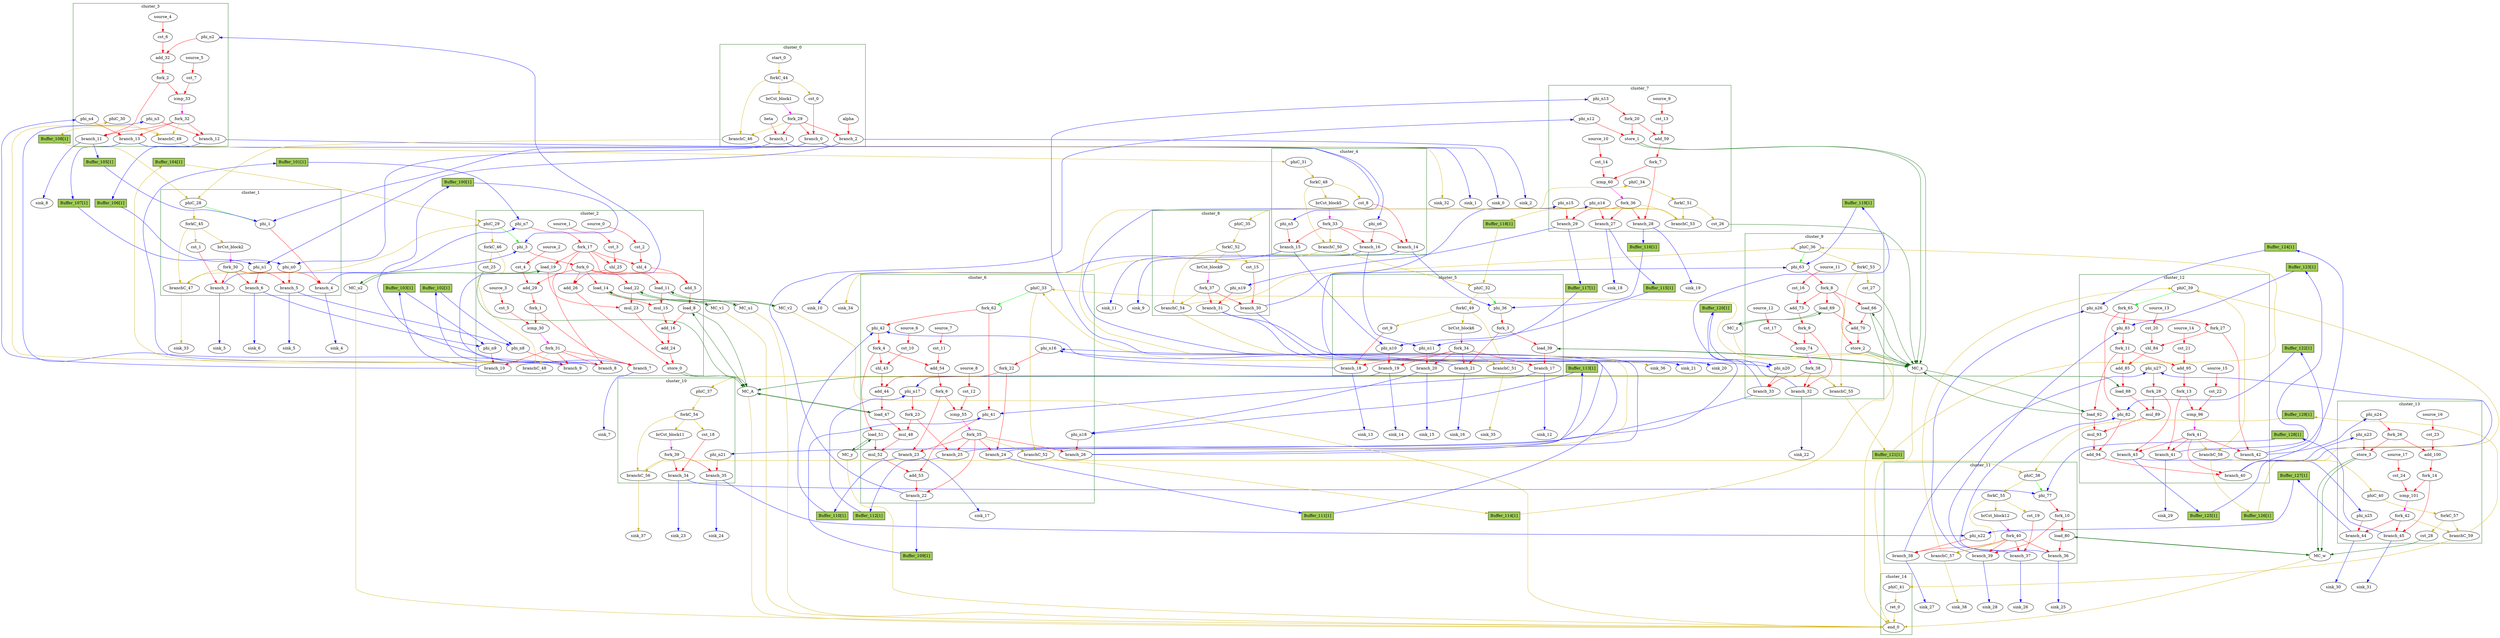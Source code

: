 Digraph G {
	splines=spline;
	subgraph cluster_cluster_10 {
	color = "darkgreen";
label = "cluster_10";
		"brCst_block11" [type="Constant", in="in1:1", out="out1:1", bbID=11, value="0x1"];
		"cst_18" [type="Constant", in="in1:1", out="out1:1", bbID=11, value="0x00000000"];
		"phi_n21" [type="Merge", in="in1:32 ", out="out1:32", bbID=11, delay=0.0];
		"branch_34" [type="Branch", in="in1:1 in2?:1", out="out1+:1 out2-:1", bbID=11];
		"branch_35" [type="Branch", in="in1:32 in2?:1", out="out1+:32 out2-:32", bbID=11];
		"fork_39" [type="Fork", in="in1:1", out="out1:1 out2:1 out3:1 ", bbID=11];
		"phiC_37" [type="Merge", in="in1:0 ", out="out1:0", bbID=11, delay=0.0];
		"forkC_54" [type="Fork", in="in1:0", out="out1:0 out2:0 out3:0 ", bbID=11];
		"branchC_56" [type="Branch", in="in1:0 in2?:1", out="out1+:0 out2-:0", bbID=11];
	}
	subgraph cluster_cluster_11 {
	color = "darkgreen";
label = "cluster_11";
		"phi_77" [type="Mux", in="in1?:1 in2:6 in3:6 ", out="out1:6", bbID=12, delay=1.397];
		"load_80" [type="Operator", in="in1:32 in2:6 ", out="out1:32 out2:6 ", bbID=12, II=1, delay=1.412, latency=2, op="mc_load_op", portId=0];
		"brCst_block12" [type="Constant", in="in1:1", out="out1:1", bbID=12, value="0x1"];
		"cst_19" [type="Constant", in="in1:1", out="out1:1", bbID=12, value="0x00000000"];
		"phi_n22" [type="Merge", in="in1:32 in2:32 ", out="out1:32", bbID=12, delay=1.397];
		"fork_10" [type="Fork", in="in1:6", out="out1:6 out2:6 ", bbID=12];
		"branch_36" [type="Branch", in="in1:32 in2?:1", out="out1+:32 out2-:32", bbID=12];
		"branch_37" [type="Branch", in="in1:1 in2?:1", out="out1+:1 out2-:1", bbID=12];
		"branch_38" [type="Branch", in="in1:32 in2?:1", out="out1+:32 out2-:32", bbID=12];
		"branch_39" [type="Branch", in="in1:6 in2?:1", out="out1+:6 out2-:6", bbID=12];
		"fork_40" [type="Fork", in="in1:1", out="out1:1 out2:1 out3:1 out4:1 out5:1 ", bbID=12];
		"phiC_38" [type="CntrlMerge", in="in1:0 in2:0 ", out="out1:0 out2?:1", bbID=12, delay=0.0];
		"forkC_55" [type="Fork", in="in1:0", out="out1:0 out2:0 out3:0 ", bbID=12];
		"branchC_57" [type="Branch", in="in1:0 in2?:1", out="out1+:0 out2-:0", bbID=12];
	}
	subgraph cluster_cluster_12 {
	color = "darkgreen";
label = "cluster_12";
		"phi_82" [type="Mux", in="in1?:1 in2:32 in3:32 ", out="out1:32", bbID=13, delay=1.397];
		"phi_83" [type="Mux", in="in1?:1 in2:6 in3:6 ", out="out1:6", bbID=13, delay=1.397];
		"cst_20" [type="Constant", in="in1:3", out="out1:3", bbID=13, value="0x00000005"];
		"shl_84" [type="Operator", in="in1:11 in2:11 ", out="out1:11 ", bbID=13, II=1, delay=0.0, latency=0, op="shl_op"];
		"add_85" [type="Operator", in="in1:12 in2:12 ", out="out1:12 ", bbID=13, II=1, delay=2.287, latency=0, op="add_op"];
		"load_88" [type="Operator", in="in1:32 in2:12 ", out="out1:32 out2:12 ", bbID=13, II=1, delay=1.412, latency=2, op="mc_load_op", portId=2];
		"mul_89" [type="Operator", in="in1:16 in2:16", out="out1:32 ", bbID=13, II=1, delay=0.0, latency=4, op="mul_op"];
		"load_92" [type="Operator", in="in1:32 in2:6 ", out="out1:32 out2:6 ", bbID=13, II=1, delay=1.412, latency=2, op="mc_load_op", portId=2];
		"mul_93" [type="Operator", in="in1:16 in2:16", out="out1:32 ", bbID=13, II=1, delay=0.0, latency=4, op="mul_op"];
		"add_94" [type="Operator", in="in1:32 in2:32 ", out="out1:32 ", bbID=13, II=1, delay=2.287, latency=0, op="add_op"];
		"cst_21" [type="Constant", in="in1:1", out="out1:1", bbID=13, value="0x00000001"];
		"add_95" [type="Operator", in="in1:6 in2:6 ", out="out1:6 ", bbID=13, II=1, delay=2.287, latency=0, op="add_op"];
		"cst_22" [type="Constant", in="in1:6", out="out1:6", bbID=13, value="0x00000020"];
		"icmp_96" [type="Operator", in="in1:6 in2:6 ", out="out1:1 ", bbID=13, II=1, delay=1.907, latency=0, op="icmp_ult_op"];
		"phi_n26" [type="Merge", in="in1:6 in2:6 ", out="out1:6", bbID=13, delay=1.397];
		"phi_n27" [type="Merge", in="in1:32 in2:32 ", out="out1:32", bbID=13, delay=1.397];
		"fork_11" [type="Fork", in="in1:6", out="out1:6 out2:6 out3:6 ", bbID=13];
		"fork_13" [type="Fork", in="in1:6", out="out1:6 out2:6 ", bbID=13];
		"fork_27" [type="Fork", in="in1:6", out="out1:6 out2:6 ", bbID=13];
		"fork_28" [type="Fork", in="in1:32", out="out1:32 out2:32 ", bbID=13];
		"branch_40" [type="Branch", in="in1:32 in2?:1", out="out1+:32 out2-:32", bbID=13];
		"branch_41" [type="Branch", in="in1:6 in2?:1", out="out1+:6 out2-:6", bbID=13];
		"branch_42" [type="Branch", in="in1:6 in2?:1", out="out1+:6 out2-:6", bbID=13];
		"branch_43" [type="Branch", in="in1:32 in2?:1", out="out1+:32 out2-:32", bbID=13];
		"fork_41" [type="Fork", in="in1:1", out="out1:1 out2:1 out3:1 out4:1 out5:1 ", bbID=13];
		"phiC_39" [type="CntrlMerge", in="in1:0 in2:0 ", out="out1:0 out2?:1", bbID=13, delay=0.0];
		"branchC_58" [type="Branch", in="in1:0 in2?:1", out="out1+:0 out2-:0", bbID=13];
		"source_13" [type="Source", out="out1:3", bbID=13];
		"source_14" [type="Source", out="out1:1", bbID=13];
		"source_15" [type="Source", out="out1:6", bbID=13];
		"fork_65" [type="Fork", in="in1:1", out="out1:1 out2:1 ", bbID=13];
	}
	subgraph cluster_cluster_13 {
	color = "darkgreen";
label = "cluster_13";
		"store_3" [type="Operator", in="in1:32 in2:6 ", out="out1:32 out2:6 ", bbID=14, II=1, delay=0.672, latency=0, op="mc_store_op", portId=0];
		"cst_23" [type="Constant", in="in1:1", out="out1:1", bbID=14, value="0x00000001"];
		"add_100" [type="Operator", in="in1:6 in2:6 ", out="out1:6 ", bbID=14, II=1, delay=2.287, latency=0, op="add_op"];
		"cst_24" [type="Constant", in="in1:6", out="out1:6", bbID=14, value="0x00000020"];
		"icmp_101" [type="Operator", in="in1:6 in2:6 ", out="out1:1 ", bbID=14, II=1, delay=1.907, latency=0, op="icmp_ult_op"];
		"phi_n23" [type="Merge", in="in1:32 ", out="out1:32", bbID=14, delay=0.0];
		"phi_n24" [type="Merge", in="in1:6 ", out="out1:6", bbID=14, delay=0.0];
		"phi_n25" [type="Merge", in="in1:32 ", out="out1:32", bbID=14, delay=0.0];
		"fork_14" [type="Fork", in="in1:6", out="out1:6 out2:6 ", bbID=14];
		"fork_26" [type="Fork", in="in1:6", out="out1:6 out2:6 ", bbID=14];
		"branch_44" [type="Branch", in="in1:32 in2?:1", out="out1+:32 out2-:32", bbID=14];
		"branch_45" [type="Branch", in="in1:6 in2?:1", out="out1+:6 out2-:6", bbID=14];
		"fork_42" [type="Fork", in="in1:1", out="out1:1 out2:1 out3:1 ", bbID=14];
		"cst_28" [type="Constant", in="in1:1", out="out1:1", bbID=14, value="0x00000001"];
		"phiC_40" [type="Merge", in="in1:0 ", out="out1:0", bbID=14, delay=0.0];
		"forkC_57" [type="Fork", in="in1:0", out="out1:0 out2:0 ", bbID=14];
		"branchC_59" [type="Branch", in="in1:0 in2?:1", out="out1+:0 out2-:0", bbID=14];
		"source_16" [type="Source", out="out1:1", bbID=14];
		"source_17" [type="Source", out="out1:6", bbID=14];
	}
	subgraph cluster_cluster_8 {
	color = "darkgreen";
label = "cluster_8";
		"brCst_block9" [type="Constant", in="in1:1", out="out1:1", bbID=9, value="0x1"];
		"cst_15" [type="Constant", in="in1:1", out="out1:1", bbID=9, value="0x00000000"];
		"phi_n19" [type="Merge", in="in1:32 ", out="out1:32", bbID=9, delay=0.0];
		"branch_30" [type="Branch", in="in1:1 in2?:1", out="out1+:1 out2-:1", bbID=9];
		"branch_31" [type="Branch", in="in1:32 in2?:1", out="out1+:32 out2-:32", bbID=9];
		"fork_37" [type="Fork", in="in1:1", out="out1:1 out2:1 out3:1 ", bbID=9];
		"phiC_35" [type="Merge", in="in1:0 ", out="out1:0", bbID=9, delay=0.0];
		"forkC_52" [type="Fork", in="in1:0", out="out1:0 out2:0 out3:0 ", bbID=9];
		"branchC_54" [type="Branch", in="in1:0 in2?:1", out="out1+:0 out2-:0", bbID=9];
	}
	subgraph cluster_cluster_9 {
	color = "darkgreen";
label = "cluster_9";
		"phi_63" [type="Mux", in="in1?:1 in2:6 in3:6 ", out="out1:6", bbID=10, delay=1.397];
		"load_66" [type="Operator", in="in1:32 in2:6 ", out="out1:32 out2:6 ", bbID=10, II=1, delay=1.412, latency=2, op="mc_load_op", portId=1];
		"load_69" [type="Operator", in="in1:32 in2:6 ", out="out1:32 out2:6 ", bbID=10, II=1, delay=1.412, latency=2, op="mc_load_op", portId=0];
		"add_70" [type="Operator", in="in1:32 in2:32 ", out="out1:32 ", bbID=10, II=1, delay=2.287, latency=0, op="add_op"];
		"store_2" [type="Operator", in="in1:32 in2:6 ", out="out1:32 out2:6 ", bbID=10, II=1, delay=0.672, latency=0, op="mc_store_op", portId=1];
		"cst_16" [type="Constant", in="in1:1", out="out1:1", bbID=10, value="0x00000001"];
		"add_73" [type="Operator", in="in1:6 in2:6 ", out="out1:6 ", bbID=10, II=1, delay=2.287, latency=0, op="add_op"];
		"cst_17" [type="Constant", in="in1:6", out="out1:6", bbID=10, value="0x00000020"];
		"icmp_74" [type="Operator", in="in1:6 in2:6 ", out="out1:1 ", bbID=10, II=1, delay=1.907, latency=0, op="icmp_ult_op"];
		"phi_n20" [type="Merge", in="in1:32 in2:32 ", out="out1:32", bbID=10, delay=1.397];
		"fork_8" [type="Fork", in="in1:6", out="out1:6 out2:6 out3:6 out4:6 ", bbID=10];
		"fork_9" [type="Fork", in="in1:6", out="out1:6 out2:6 ", bbID=10];
		"branch_32" [type="Branch", in="in1:6 in2?:1", out="out1+:6 out2-:6", bbID=10];
		"branch_33" [type="Branch", in="in1:32 in2?:1", out="out1+:32 out2-:32", bbID=10];
		"fork_38" [type="Fork", in="in1:1", out="out1:1 out2:1 out3:1 ", bbID=10];
		"cst_27" [type="Constant", in="in1:1", out="out1:1", bbID=10, value="0x00000001"];
		"phiC_36" [type="CntrlMerge", in="in1:0 in2:0 ", out="out1:0 out2?:1", bbID=10, delay=0.0];
		"forkC_53" [type="Fork", in="in1:0", out="out1:0 out2:0 ", bbID=10];
		"branchC_55" [type="Branch", in="in1:0 in2?:1", out="out1+:0 out2-:0", bbID=10];
		"source_11" [type="Source", out="out1:1", bbID=10];
		"source_12" [type="Source", out="out1:6", bbID=10];
	}
	subgraph cluster_cluster_3 {
	color = "darkgreen";
label = "cluster_3";
		"cst_6" [type="Constant", in="in1:1", out="out1:1", bbID=4, value="0x00000001"];
		"add_32" [type="Operator", in="in1:6 in2:6 ", out="out1:6 ", bbID=4, II=1, delay=2.287, latency=0, op="add_op"];
		"cst_7" [type="Constant", in="in1:6", out="out1:6", bbID=4, value="0x00000020"];
		"icmp_33" [type="Operator", in="in1:6 in2:6 ", out="out1:1 ", bbID=4, II=1, delay=1.907, latency=0, op="icmp_ult_op"];
		"phi_n2" [type="Merge", in="in1:6 ", out="out1:6", bbID=4, delay=0.0];
		"phi_n3" [type="Merge", in="in1:32 ", out="out1:32", bbID=4, delay=0.0];
		"phi_n4" [type="Merge", in="in1:32 ", out="out1:32", bbID=4, delay=0.0];
		"fork_2" [type="Fork", in="in1:6", out="out1:6 out2:6 ", bbID=4];
		"branch_11" [type="Branch", in="in1:6 in2?:1", out="out1+:6 out2-:6", bbID=4];
		"branch_12" [type="Branch", in="in1:32 in2?:1", out="out1+:32 out2-:32", bbID=4];
		"branch_13" [type="Branch", in="in1:32 in2?:1", out="out1+:32 out2-:32", bbID=4];
		"fork_32" [type="Fork", in="in1:1", out="out1:1 out2:1 out3:1 out4:1 ", bbID=4];
		"phiC_30" [type="Merge", in="in1:0 ", out="out1:0", bbID=4, delay=0.0];
		"branchC_49" [type="Branch", in="in1:0 in2?:1", out="out1+:0 out2-:0", bbID=4];
		"source_4" [type="Source", out="out1:1", bbID=4];
		"source_5" [type="Source", out="out1:6", bbID=4];
	}
	subgraph cluster_cluster_4 {
	color = "darkgreen";
label = "cluster_4";
		"brCst_block5" [type="Constant", in="in1:1", out="out1:1", bbID=5, value="0x1"];
		"cst_8" [type="Constant", in="in1:1", out="out1:1", bbID=5, value="0x00000000"];
		"phi_n5" [type="Merge", in="in1:32 ", out="out1:32", bbID=5, delay=0.0];
		"phi_n6" [type="Merge", in="in1:32 ", out="out1:32", bbID=5, delay=0.0];
		"branch_14" [type="Branch", in="in1:1 in2?:1", out="out1+:1 out2-:1", bbID=5];
		"branch_15" [type="Branch", in="in1:32 in2?:1", out="out1+:32 out2-:32", bbID=5];
		"branch_16" [type="Branch", in="in1:32 in2?:1", out="out1+:32 out2-:32", bbID=5];
		"fork_33" [type="Fork", in="in1:1", out="out1:1 out2:1 out3:1 out4:1 ", bbID=5];
		"phiC_31" [type="Merge", in="in1:0 ", out="out1:0", bbID=5, delay=0.0];
		"forkC_48" [type="Fork", in="in1:0", out="out1:0 out2:0 out3:0 ", bbID=5];
		"branchC_50" [type="Branch", in="in1:0 in2?:1", out="out1+:0 out2-:0", bbID=5];
	}
	subgraph cluster_cluster_5 {
	color = "darkgreen";
label = "cluster_5";
		"phi_36" [type="Mux", in="in1?:1 in2:6 in3:6 ", out="out1:6", bbID=6, delay=1.397];
		"load_39" [type="Operator", in="in1:32 in2:6 ", out="out1:32 out2:6 ", bbID=6, II=1, delay=1.412, latency=2, op="mc_load_op", portId=0];
		"brCst_block6" [type="Constant", in="in1:1", out="out1:1", bbID=6, value="0x1"];
		"cst_9" [type="Constant", in="in1:1", out="out1:1", bbID=6, value="0x00000000"];
		"phi_n10" [type="Merge", in="in1:32 in2:32 ", out="out1:32", bbID=6, delay=1.397];
		"phi_n11" [type="Merge", in="in1:32 in2:32 ", out="out1:32", bbID=6, delay=1.397];
		"fork_3" [type="Fork", in="in1:6", out="out1:6 out2:6 ", bbID=6];
		"branch_17" [type="Branch", in="in1:32 in2?:1", out="out1+:32 out2-:32", bbID=6];
		"branch_18" [type="Branch", in="in1:1 in2?:1", out="out1+:1 out2-:1", bbID=6];
		"branch_19" [type="Branch", in="in1:32 in2?:1", out="out1+:32 out2-:32", bbID=6];
		"branch_20" [type="Branch", in="in1:32 in2?:1", out="out1+:32 out2-:32", bbID=6];
		"branch_21" [type="Branch", in="in1:6 in2?:1", out="out1+:6 out2-:6", bbID=6];
		"fork_34" [type="Fork", in="in1:1", out="out1:1 out2:1 out3:1 out4:1 out5:1 out6:1 ", bbID=6];
		"phiC_32" [type="CntrlMerge", in="in1:0 in2:0 ", out="out1:0 out2?:1", bbID=6, delay=0.0];
		"forkC_49" [type="Fork", in="in1:0", out="out1:0 out2:0 out3:0 ", bbID=6];
		"branchC_51" [type="Branch", in="in1:0 in2?:1", out="out1+:0 out2-:0", bbID=6];
	}
	subgraph cluster_cluster_14 {
	color = "darkgreen";
label = "cluster_14";
		"ret_0" [type="Operator", in="in1:0 ", out="out1:0 ", bbID=15, II=1, delay=0.0, latency=0, op="ret_op"];
		"end_0" [type="Exit", in="in1:0*e in2:0*e in3:0*e in4:0*e in5:0*e in6:0*e in7:0*e in8:0*e in9:0*e in10:0 ", out="out1:0", bbID=0];
		"phiC_41" [type="Merge", in="in1:0 ", out="out1:0", bbID=15, delay=0.0];
	}
	subgraph cluster_cluster_0 {
	color = "darkgreen";
label = "cluster_0";
		"alpha" [type="Entry", in="in1:32", out="out1:32", bbID=1];
		"beta" [type="Entry", in="in1:32", out="out1:32", bbID=1];
		"brCst_block1" [type="Constant", in="in1:1", out="out1:1", bbID=1, value="0x1"];
		"cst_0" [type="Constant", in="in1:1", out="out1:1", bbID=1, value="0x00000000"];
		"branch_0" [type="Branch", in="in1:1 in2?:1", out="out1+:1 out2-:1", bbID=1];
		"branch_1" [type="Branch", in="in1:32 in2?:1", out="out1+:32 out2-:32", bbID=1];
		"branch_2" [type="Branch", in="in1:32 in2?:1", out="out1+:32 out2-:32", bbID=1];
		"fork_29" [type="Fork", in="in1:1", out="out1:1 out2:1 out3:1 out4:1 ", bbID=1];
		"start_0" [type="Entry", in="in1:0", out="out1:0", bbID=1, control="true"];
		"forkC_44" [type="Fork", in="in1:0", out="out1:0 out2:0 out3:0 ", bbID=1];
		"branchC_46" [type="Branch", in="in1:0 in2?:1", out="out1+:0 out2-:0", bbID=1];
	}
	subgraph cluster_cluster_1 {
	color = "darkgreen";
label = "cluster_1";
		"phi_1" [type="Mux", in="in1?:1 in2:6 in3:6 ", out="out1:6", bbID=2, delay=1.397];
		"brCst_block2" [type="Constant", in="in1:1", out="out1:1", bbID=2, value="0x1"];
		"cst_1" [type="Constant", in="in1:1", out="out1:1", bbID=2, value="0x00000000"];
		"phi_n0" [type="Merge", in="in1:32 in2:32 ", out="out1:32", bbID=2, delay=1.397];
		"phi_n1" [type="Merge", in="in1:32 in2:32 ", out="out1:32", bbID=2, delay=1.397];
		"branch_3" [type="Branch", in="in1:1 in2?:1", out="out1+:1 out2-:1", bbID=2];
		"branch_4" [type="Branch", in="in1:6 in2?:1", out="out1+:6 out2-:6", bbID=2];
		"branch_5" [type="Branch", in="in1:32 in2?:1", out="out1+:32 out2-:32", bbID=2];
		"branch_6" [type="Branch", in="in1:32 in2?:1", out="out1+:32 out2-:32", bbID=2];
		"fork_30" [type="Fork", in="in1:1", out="out1:1 out2:1 out3:1 out4:1 out5:1 ", bbID=2];
		"phiC_28" [type="CntrlMerge", in="in1:0 in2:0 ", out="out1:0 out2?:1", bbID=2, delay=0.0];
		"forkC_45" [type="Fork", in="in1:0", out="out1:0 out2:0 out3:0 ", bbID=2];
		"branchC_47" [type="Branch", in="in1:0 in2?:1", out="out1+:0 out2-:0", bbID=2];
	}
	subgraph cluster_cluster_2 {
	color = "darkgreen";
label = "cluster_2";
		"phi_3" [type="Mux", in="in1?:1 in2:6 in3:6 ", out="out1:6", bbID=3, delay=1.397];
		"cst_2" [type="Constant", in="in1:3", out="out1:3", bbID=3, value="0x00000005"];
		"shl_4" [type="Operator", in="in1:11 in2:11 ", out="out1:11 ", bbID=3, II=1, delay=0.0, latency=0, op="shl_op"];
		"add_5" [type="Operator", in="in1:12 in2:12 ", out="out1:12 ", bbID=3, II=1, delay=2.287, latency=0, op="add_op"];
		"load_8" [type="Operator", in="in1:32 in2:12 ", out="out1:32 out2:12 ", bbID=3, II=1, delay=1.412, latency=2, op="mc_load_op", portId=0];
		"load_11" [type="Operator", in="in1:32 in2:6 ", out="out1:32 out2:6 ", bbID=3, II=1, delay=1.412, latency=2, op="mc_load_op", portId=0];
		"load_14" [type="Operator", in="in1:32 in2:6 ", out="out1:32 out2:6 ", bbID=3, II=1, delay=1.412, latency=2, op="mc_load_op", portId=0];
		"mul_15" [type="Operator", in="in1:16 in2:16", out="out1:32 ", bbID=3, II=1, delay=0.0, latency=4, op="mul_op"];
		"add_16" [type="Operator", in="in1:32 in2:32 ", out="out1:32 ", bbID=3, II=1, delay=2.287, latency=0, op="add_op"];
		"load_19" [type="Operator", in="in1:32 in2:6 ", out="out1:32 out2:6 ", bbID=3, II=1, delay=1.412, latency=2, op="mc_load_op", portId=0];
		"load_22" [type="Operator", in="in1:32 in2:6 ", out="out1:32 out2:6 ", bbID=3, II=1, delay=1.412, latency=2, op="mc_load_op", portId=0];
		"mul_23" [type="Operator", in="in1:16 in2:16", out="out1:32 ", bbID=3, II=1, delay=0.0, latency=4, op="mul_op"];
		"add_24" [type="Operator", in="in1:32 in2:32 ", out="out1:32 ", bbID=3, II=1, delay=2.287, latency=0, op="add_op"];
		"cst_3" [type="Constant", in="in1:3", out="out1:3", bbID=3, value="0x00000005"];
		"shl_25" [type="Operator", in="in1:11 in2:11 ", out="out1:11 ", bbID=3, II=1, delay=0.0, latency=0, op="shl_op"];
		"add_26" [type="Operator", in="in1:12 in2:12 ", out="out1:12 ", bbID=3, II=1, delay=2.287, latency=0, op="add_op"];
		"store_0" [type="Operator", in="in1:32 in2:12 ", out="out1:32 out2:12 ", bbID=3, II=1, delay=0.672, latency=0, op="mc_store_op", portId=0];
		"cst_4" [type="Constant", in="in1:1", out="out1:1", bbID=3, value="0x00000001"];
		"add_29" [type="Operator", in="in1:6 in2:6 ", out="out1:6 ", bbID=3, II=1, delay=2.287, latency=0, op="add_op"];
		"cst_5" [type="Constant", in="in1:6", out="out1:6", bbID=3, value="0x00000020"];
		"icmp_30" [type="Operator", in="in1:6 in2:6 ", out="out1:1 ", bbID=3, II=1, delay=1.907, latency=0, op="icmp_ult_op"];
		"phi_n7" [type="Merge", in="in1:6 in2:6 ", out="out1:6", bbID=3, delay=1.397];
		"phi_n8" [type="Merge", in="in1:32 in2:32 ", out="out1:32", bbID=3, delay=1.397];
		"phi_n9" [type="Merge", in="in1:32 in2:32 ", out="out1:32", bbID=3, delay=1.397];
		"fork_0" [type="Fork", in="in1:6", out="out1:6 out2:6 out3:6 out4:6 out5:6 ", bbID=3];
		"fork_1" [type="Fork", in="in1:6", out="out1:6 out2:6 ", bbID=3];
		"fork_17" [type="Fork", in="in1:6", out="out1:6 out2:6 out3:6 out4:6 out5:6 ", bbID=3];
		"branch_7" [type="Branch", in="in1:6 in2?:1", out="out1+:6 out2-:6", bbID=3];
		"branch_8" [type="Branch", in="in1:6 in2?:1", out="out1+:6 out2-:6", bbID=3];
		"branch_9" [type="Branch", in="in1:32 in2?:1", out="out1+:32 out2-:32", bbID=3];
		"branch_10" [type="Branch", in="in1:32 in2?:1", out="out1+:32 out2-:32", bbID=3];
		"fork_31" [type="Fork", in="in1:1", out="out1:1 out2:1 out3:1 out4:1 out5:1 ", bbID=3];
		"cst_25" [type="Constant", in="in1:1", out="out1:1", bbID=3, value="0x00000001"];
		"phiC_29" [type="CntrlMerge", in="in1:0 in2:0 ", out="out1:0 out2?:1", bbID=3, delay=0.0];
		"forkC_46" [type="Fork", in="in1:0", out="out1:0 out2:0 ", bbID=3];
		"branchC_48" [type="Branch", in="in1:0 in2?:1", out="out1+:0 out2-:0", bbID=3];
		"source_0" [type="Source", out="out1:3", bbID=3];
		"source_1" [type="Source", out="out1:3", bbID=3];
		"source_2" [type="Source", out="out1:1", bbID=3];
		"source_3" [type="Source", out="out1:6", bbID=3];
	}
	subgraph cluster_cluster_6 {
	color = "darkgreen";
label = "cluster_6";
		"phi_41" [type="Mux", in="in1?:1 in2:32 in3:32 ", out="out1:32", bbID=7, delay=1.397];
		"phi_42" [type="Mux", in="in1?:1 in2:6 in3:6 ", out="out1:6", bbID=7, delay=1.397];
		"cst_10" [type="Constant", in="in1:3", out="out1:3", bbID=7, value="0x00000005"];
		"shl_43" [type="Operator", in="in1:11 in2:11 ", out="out1:11 ", bbID=7, II=1, delay=0.0, latency=0, op="shl_op"];
		"add_44" [type="Operator", in="in1:12 in2:12 ", out="out1:12 ", bbID=7, II=1, delay=2.287, latency=0, op="add_op"];
		"load_47" [type="Operator", in="in1:32 in2:12 ", out="out1:32 out2:12 ", bbID=7, II=1, delay=1.412, latency=2, op="mc_load_op", portId=1];
		"mul_48" [type="Operator", in="in1:16 in2:16", out="out1:32 ", bbID=7, II=1, delay=0.0, latency=4, op="mul_op"];
		"load_51" [type="Operator", in="in1:32 in2:6 ", out="out1:32 out2:6 ", bbID=7, II=1, delay=1.412, latency=2, op="mc_load_op", portId=0];
		"mul_52" [type="Operator", in="in1:16 in2:16", out="out1:32 ", bbID=7, II=1, delay=0.0, latency=4, op="mul_op"];
		"add_53" [type="Operator", in="in1:32 in2:32 ", out="out1:32 ", bbID=7, II=1, delay=2.287, latency=0, op="add_op"];
		"cst_11" [type="Constant", in="in1:1", out="out1:1", bbID=7, value="0x00000001"];
		"add_54" [type="Operator", in="in1:6 in2:6 ", out="out1:6 ", bbID=7, II=1, delay=2.287, latency=0, op="add_op"];
		"cst_12" [type="Constant", in="in1:6", out="out1:6", bbID=7, value="0x00000020"];
		"icmp_55" [type="Operator", in="in1:6 in2:6 ", out="out1:1 ", bbID=7, II=1, delay=1.907, latency=0, op="icmp_ult_op"];
		"phi_n16" [type="Merge", in="in1:6 in2:6 ", out="out1:6", bbID=7, delay=1.397];
		"phi_n17" [type="Merge", in="in1:32 in2:32 ", out="out1:32", bbID=7, delay=1.397];
		"phi_n18" [type="Merge", in="in1:32 in2:32 ", out="out1:32", bbID=7, delay=1.397];
		"fork_4" [type="Fork", in="in1:6", out="out1:6 out2:6 out3:6 ", bbID=7];
		"fork_6" [type="Fork", in="in1:6", out="out1:6 out2:6 ", bbID=7];
		"fork_22" [type="Fork", in="in1:6", out="out1:6 out2:6 ", bbID=7];
		"fork_23" [type="Fork", in="in1:32", out="out1:32 out2:32 ", bbID=7];
		"branch_22" [type="Branch", in="in1:32 in2?:1", out="out1+:32 out2-:32", bbID=7];
		"branch_23" [type="Branch", in="in1:6 in2?:1", out="out1+:6 out2-:6", bbID=7];
		"branch_24" [type="Branch", in="in1:6 in2?:1", out="out1+:6 out2-:6", bbID=7];
		"branch_25" [type="Branch", in="in1:32 in2?:1", out="out1+:32 out2-:32", bbID=7];
		"branch_26" [type="Branch", in="in1:32 in2?:1", out="out1+:32 out2-:32", bbID=7];
		"fork_35" [type="Fork", in="in1:1", out="out1:1 out2:1 out3:1 out4:1 out5:1 out6:1 ", bbID=7];
		"phiC_33" [type="CntrlMerge", in="in1:0 in2:0 ", out="out1:0 out2?:1", bbID=7, delay=0.0];
		"branchC_52" [type="Branch", in="in1:0 in2?:1", out="out1+:0 out2-:0", bbID=7];
		"source_6" [type="Source", out="out1:3", bbID=7];
		"source_7" [type="Source", out="out1:1", bbID=7];
		"source_8" [type="Source", out="out1:6", bbID=7];
		"fork_62" [type="Fork", in="in1:1", out="out1:1 out2:1 ", bbID=7];
	}
	subgraph cluster_cluster_7 {
	color = "darkgreen";
label = "cluster_7";
		"store_1" [type="Operator", in="in1:32 in2:6 ", out="out1:32 out2:6 ", bbID=8, II=1, delay=0.672, latency=0, op="mc_store_op", portId=0];
		"cst_13" [type="Constant", in="in1:1", out="out1:1", bbID=8, value="0x00000001"];
		"add_59" [type="Operator", in="in1:6 in2:6 ", out="out1:6 ", bbID=8, II=1, delay=2.287, latency=0, op="add_op"];
		"cst_14" [type="Constant", in="in1:6", out="out1:6", bbID=8, value="0x00000020"];
		"icmp_60" [type="Operator", in="in1:6 in2:6 ", out="out1:1 ", bbID=8, II=1, delay=1.907, latency=0, op="icmp_ult_op"];
		"phi_n12" [type="Merge", in="in1:32 ", out="out1:32", bbID=8, delay=0.0];
		"phi_n13" [type="Merge", in="in1:6 ", out="out1:6", bbID=8, delay=0.0];
		"phi_n14" [type="Merge", in="in1:32 ", out="out1:32", bbID=8, delay=0.0];
		"phi_n15" [type="Merge", in="in1:32 ", out="out1:32", bbID=8, delay=0.0];
		"fork_7" [type="Fork", in="in1:6", out="out1:6 out2:6 ", bbID=8];
		"fork_20" [type="Fork", in="in1:6", out="out1:6 out2:6 ", bbID=8];
		"branch_27" [type="Branch", in="in1:32 in2?:1", out="out1+:32 out2-:32", bbID=8];
		"branch_28" [type="Branch", in="in1:6 in2?:1", out="out1+:6 out2-:6", bbID=8];
		"branch_29" [type="Branch", in="in1:32 in2?:1", out="out1+:32 out2-:32", bbID=8];
		"fork_36" [type="Fork", in="in1:1", out="out1:1 out2:1 out3:1 out4:1 ", bbID=8];
		"cst_26" [type="Constant", in="in1:1", out="out1:1", bbID=8, value="0x00000001"];
		"phiC_34" [type="Merge", in="in1:0 ", out="out1:0", bbID=8, delay=0.0];
		"forkC_51" [type="Fork", in="in1:0", out="out1:0 out2:0 ", bbID=8];
		"branchC_53" [type="Branch", in="in1:0 in2?:1", out="out1+:0 out2-:0", bbID=8];
		"source_9" [type="Source", out="out1:1", bbID=8];
		"source_10" [type="Source", out="out1:6", bbID=8];
	}
		"MC_A" [type="MC", in="in1:32*c0 in2:12*l0a in3:12*s0a in4:32*s0d in5:12*l1a in6:12*l2a ", out="out1:32*l0d out2:32*l1d out3:32*l2d out4:0*e ", bbID=0, bbcount=1, ldcount=3, memory="A", stcount=1];
		"MC_u1" [type="MC", in="in1:6*l0a ", out="out1:32*l0d out2:0*e ", bbID=0, bbcount=0, ldcount=1, memory="u1", stcount=0];
		"MC_v1" [type="MC", in="in1:6*l0a ", out="out1:32*l0d out2:0*e ", bbID=0, bbcount=0, ldcount=1, memory="v1", stcount=0];
		"MC_u2" [type="MC", in="in1:6*l0a ", out="out1:32*l0d out2:0*e ", bbID=0, bbcount=0, ldcount=1, memory="u2", stcount=0];
		"MC_v2" [type="MC", in="in1:6*l0a ", out="out1:32*l0d out2:0*e ", bbID=0, bbcount=0, ldcount=1, memory="v2", stcount=0];
		"MC_x" [type="MC", in="in1:32*c0 in2:32*c1 in3:6*l0a in4:6*s0a in5:32*s0d in6:6*l1a in7:6*s1a in8:32*s1d in9:6*l2a ", out="out1:32*l0d out2:32*l1d out3:32*l2d out4:0*e ", bbID=0, bbcount=2, ldcount=3, memory="x", stcount=2];
		"MC_y" [type="MC", in="in1:6*l0a ", out="out1:32*l0d out2:0*e ", bbID=0, bbcount=0, ldcount=1, memory="y", stcount=0];
		"MC_z" [type="MC", in="in1:6*l0a ", out="out1:32*l0d out2:0*e ", bbID=0, bbcount=0, ldcount=1, memory="z", stcount=0];
		"MC_w" [type="MC", in="in1:32*c0 in2:6*l0a in3:6*s0a in4:32*s0d ", out="out1:32*l0d out2:0*e ", bbID=0, bbcount=1, ldcount=1, memory="w", stcount=1];
		"sink_0" [type="Sink", in="in1:1", bbID=0];
		"sink_1" [type="Sink", in="in1:32", bbID=0];
		"sink_2" [type="Sink", in="in1:32", bbID=0];
		"sink_3" [type="Sink", in="in1:1", bbID=0];
		"sink_4" [type="Sink", in="in1:6", bbID=0];
		"sink_5" [type="Sink", in="in1:32", bbID=0];
		"sink_6" [type="Sink", in="in1:32", bbID=0];
		"sink_7" [type="Sink", in="in1:6", bbID=0];
		"sink_8" [type="Sink", in="in1:6", bbID=0];
		"sink_9" [type="Sink", in="in1:1", bbID=0];
		"sink_10" [type="Sink", in="in1:32", bbID=0];
		"sink_11" [type="Sink", in="in1:32", bbID=0];
		"sink_12" [type="Sink", in="in1:32", bbID=0];
		"sink_13" [type="Sink", in="in1:1", bbID=0];
		"sink_14" [type="Sink", in="in1:32", bbID=0];
		"sink_15" [type="Sink", in="in1:32", bbID=0];
		"sink_16" [type="Sink", in="in1:6", bbID=0];
		"sink_17" [type="Sink", in="in1:6", bbID=0];
		"sink_18" [type="Sink", in="in1:32", bbID=0];
		"sink_19" [type="Sink", in="in1:6", bbID=0];
		"sink_20" [type="Sink", in="in1:1", bbID=0];
		"sink_21" [type="Sink", in="in1:32", bbID=0];
		"sink_22" [type="Sink", in="in1:6", bbID=0];
		"sink_23" [type="Sink", in="in1:1", bbID=0];
		"sink_24" [type="Sink", in="in1:32", bbID=0];
		"sink_25" [type="Sink", in="in1:32", bbID=0];
		"sink_26" [type="Sink", in="in1:1", bbID=0];
		"sink_27" [type="Sink", in="in1:32", bbID=0];
		"sink_28" [type="Sink", in="in1:6", bbID=0];
		"sink_29" [type="Sink", in="in1:6", bbID=0];
		"sink_30" [type="Sink", in="in1:32", bbID=0];
		"sink_31" [type="Sink", in="in1:6", bbID=0];
		"sink_32" [type="Sink", in="in1:0", bbID=0];
		"sink_33" [type="Sink", in="in1:0", bbID=0];
		"sink_34" [type="Sink", in="in1:0", bbID=0];
		"sink_35" [type="Sink", in="in1:0", bbID=0];
		"sink_36" [type="Sink", in="in1:0", bbID=0];
		"sink_37" [type="Sink", in="in1:0", bbID=0];
		"sink_38" [type="Sink", in="in1:0", bbID=0];
		"Buffer_100" [type="Buffer", in="in1:32", out="out1:32", bbID=3, fillcolor="darkolivegreen3", height=0.4, label="Buffer_100[1]", shape="box", slots=1, style="filled", transparent="false"];
		"Buffer_101" [type="Buffer", in="in1:32", out="out1:32", bbID=3, fillcolor="darkolivegreen3", height=0.4, label="Buffer_101[1]", shape="box", slots=1, style="filled", transparent="false"];
		"Buffer_102" [type="Buffer", in="in1:32", out="out1:32", bbID=3, fillcolor="darkolivegreen3", height=0.4, label="Buffer_102[1]", shape="box", slots=1, style="filled", transparent="false"];
		"Buffer_103" [type="Buffer", in="in1:32", out="out1:32", bbID=3, fillcolor="darkolivegreen3", height=0.4, label="Buffer_103[1]", shape="box", slots=1, style="filled", transparent="false"];
		"Buffer_104" [type="Buffer", in="in1:32", out="out1:32", bbID=3, fillcolor="darkolivegreen3", height=0.4, label="Buffer_104[1]", shape="box", slots=1, style="filled", transparent="false"];
		"Buffer_105" [type="Buffer", in="in1:32", out="out1:32", bbID=3, fillcolor="darkolivegreen3", height=0.4, label="Buffer_105[1]", shape="box", slots=1, style="filled", transparent="false"];
		"Buffer_106" [type="Buffer", in="in1:32", out="out1:32", bbID=3, fillcolor="darkolivegreen3", height=0.4, label="Buffer_106[1]", shape="box", slots=1, style="filled", transparent="false"];
		"Buffer_107" [type="Buffer", in="in1:32", out="out1:32", bbID=3, fillcolor="darkolivegreen3", height=0.4, label="Buffer_107[1]", shape="box", slots=1, style="filled", transparent="false"];
		"Buffer_108" [type="Buffer", in="in1:32", out="out1:32", bbID=3, fillcolor="darkolivegreen3", height=0.4, label="Buffer_108[1]", shape="box", slots=1, style="filled", transparent="false"];
		"Buffer_109" [type="Buffer", in="in1:32", out="out1:32", bbID=3, fillcolor="darkolivegreen3", height=0.4, label="Buffer_109[1]", shape="box", slots=1, style="filled", transparent="false"];
		"Buffer_110" [type="Buffer", in="in1:32", out="out1:32", bbID=3, fillcolor="darkolivegreen3", height=0.4, label="Buffer_110[1]", shape="box", slots=1, style="filled", transparent="false"];
		"Buffer_111" [type="Buffer", in="in1:32", out="out1:32", bbID=3, fillcolor="darkolivegreen3", height=0.4, label="Buffer_111[1]", shape="box", slots=1, style="filled", transparent="false"];
		"Buffer_112" [type="Buffer", in="in1:32", out="out1:32", bbID=3, fillcolor="darkolivegreen3", height=0.4, label="Buffer_112[1]", shape="box", slots=1, style="filled", transparent="false"];
		"Buffer_113" [type="Buffer", in="in1:32", out="out1:32", bbID=3, fillcolor="darkolivegreen3", height=0.4, label="Buffer_113[1]", shape="box", slots=1, style="filled", transparent="false"];
		"Buffer_114" [type="Buffer", in="in1:32", out="out1:32", bbID=3, fillcolor="darkolivegreen3", height=0.4, label="Buffer_114[1]", shape="box", slots=1, style="filled", transparent="false"];
		"Buffer_115" [type="Buffer", in="in1:32", out="out1:32", bbID=3, fillcolor="darkolivegreen3", height=0.4, label="Buffer_115[1]", shape="box", slots=1, style="filled", transparent="false"];
		"Buffer_116" [type="Buffer", in="in1:32", out="out1:32", bbID=3, fillcolor="darkolivegreen3", height=0.4, label="Buffer_116[1]", shape="box", slots=1, style="filled", transparent="false"];
		"Buffer_117" [type="Buffer", in="in1:32", out="out1:32", bbID=3, fillcolor="darkolivegreen3", height=0.4, label="Buffer_117[1]", shape="box", slots=1, style="filled", transparent="false"];
		"Buffer_118" [type="Buffer", in="in1:32", out="out1:32", bbID=3, fillcolor="darkolivegreen3", height=0.4, label="Buffer_118[1]", shape="box", slots=1, style="filled", transparent="false"];
		"Buffer_119" [type="Buffer", in="in1:32", out="out1:32", bbID=3, fillcolor="darkolivegreen3", height=0.4, label="Buffer_119[1]", shape="box", slots=1, style="filled", transparent="false"];
		"Buffer_120" [type="Buffer", in="in1:32", out="out1:32", bbID=3, fillcolor="darkolivegreen3", height=0.4, label="Buffer_120[1]", shape="box", slots=1, style="filled", transparent="false"];
		"Buffer_121" [type="Buffer", in="in1:32", out="out1:32", bbID=3, fillcolor="darkolivegreen3", height=0.4, label="Buffer_121[1]", shape="box", slots=1, style="filled", transparent="false"];
		"Buffer_122" [type="Buffer", in="in1:32", out="out1:32", bbID=3, fillcolor="darkolivegreen3", height=0.4, label="Buffer_122[1]", shape="box", slots=1, style="filled", transparent="false"];
		"Buffer_123" [type="Buffer", in="in1:32", out="out1:32", bbID=3, fillcolor="darkolivegreen3", height=0.4, label="Buffer_123[1]", shape="box", slots=1, style="filled", transparent="false"];
		"Buffer_124" [type="Buffer", in="in1:32", out="out1:32", bbID=3, fillcolor="darkolivegreen3", height=0.4, label="Buffer_124[1]", shape="box", slots=1, style="filled", transparent="false"];
		"Buffer_125" [type="Buffer", in="in1:32", out="out1:32", bbID=3, fillcolor="darkolivegreen3", height=0.4, label="Buffer_125[1]", shape="box", slots=1, style="filled", transparent="false"];
		"Buffer_126" [type="Buffer", in="in1:32", out="out1:32", bbID=3, fillcolor="darkolivegreen3", height=0.4, label="Buffer_126[1]", shape="box", slots=1, style="filled", transparent="false"];
		"Buffer_127" [type="Buffer", in="in1:32", out="out1:32", bbID=3, fillcolor="darkolivegreen3", height=0.4, label="Buffer_127[1]", shape="box", slots=1, style="filled", transparent="false"];
		"Buffer_128" [type="Buffer", in="in1:32", out="out1:32", bbID=3, fillcolor="darkolivegreen3", height=0.4, label="Buffer_128[1]", shape="box", slots=1, style="filled", transparent="false"];
		"Buffer_129" [type="Buffer", in="in1:32", out="out1:32", bbID=3, fillcolor="darkolivegreen3", height=0.4, label="Buffer_129[1]", shape="box", slots=1, style="filled", transparent="false"];
		"alpha" -> "branch_2" [color = "red", from = "out1", to = "in1"];
		"beta" -> "branch_1" [color = "red", from = "out1", to = "in1"];
		"brCst_block1" -> "fork_29" [color = "magenta", from = "out1", to = "in1"];
		"cst_0" -> "branch_0" [color = "red", from = "out1", to = "in1"];
		"phi_1" -> "branch_4" [color = "red", from = "out1", to = "in1"];
		"brCst_block2" -> "fork_30" [color = "magenta", from = "out1", to = "in1"];
		"cst_1" -> "branch_3" [color = "red", from = "out1", to = "in1"];
		"phi_3" -> "fork_0" [color = "red", from = "out1", to = "in1"];
		"cst_2" -> "shl_4" [color = "red", from = "out1", to = "in2"];
		"shl_4" -> "add_5" [color = "red", from = "out1", to = "in1"];
		"add_5" -> "load_8" [color = "red", from = "out1", to = "in2"];
		"load_8" -> "add_16" [color = "red", from = "out1", to = "in1"];
		"load_8" -> "MC_A" [color = "darkgreen", mem_address = "true", from = "out2", to = "in2"];
		"load_11" -> "mul_15" [color = "red", from = "out1", to = "in1"];
		"load_11" -> "MC_u1" [color = "darkgreen", mem_address = "true", from = "out2", to = "in1"];
		"load_14" -> "mul_15" [color = "red", from = "out1", to = "in2"];
		"load_14" -> "MC_v1" [color = "darkgreen", mem_address = "true", from = "out2", to = "in1"];
		"mul_15" -> "add_16" [color = "red", from = "out1", to = "in2"];
		"add_16" -> "add_24" [color = "red", from = "out1", to = "in1"];
		"load_19" -> "mul_23" [color = "red", from = "out1", to = "in1"];
		"load_19" -> "MC_u2" [color = "darkgreen", mem_address = "true", from = "out2", to = "in1"];
		"load_22" -> "mul_23" [color = "red", from = "out1", to = "in2"];
		"load_22" -> "MC_v2" [color = "darkgreen", mem_address = "true", from = "out2", to = "in1"];
		"mul_23" -> "add_24" [color = "red", from = "out1", to = "in2"];
		"add_24" -> "store_0" [color = "red", from = "out1", to = "in1"];
		"cst_3" -> "shl_25" [color = "red", from = "out1", to = "in2"];
		"shl_25" -> "add_26" [color = "red", from = "out1", to = "in1"];
		"add_26" -> "store_0" [color = "red", from = "out1", to = "in2"];
		"store_0" -> "MC_A" [color = "darkgreen", mem_address = "true", from = "out2", to = "in3"];
		"store_0" -> "MC_A" [color = "darkgreen", mem_address = "false", from = "out1", to = "in4"];
		"cst_4" -> "add_29" [color = "red", from = "out1", to = "in2"];
		"add_29" -> "fork_1" [color = "red", from = "out1", to = "in1"];
		"cst_5" -> "icmp_30" [color = "red", from = "out1", to = "in2"];
		"icmp_30" -> "fork_31" [color = "magenta", from = "out1", to = "in1"];
		"cst_6" -> "add_32" [color = "red", from = "out1", to = "in2"];
		"add_32" -> "fork_2" [color = "red", from = "out1", to = "in1"];
		"cst_7" -> "icmp_33" [color = "red", from = "out1", to = "in2"];
		"icmp_33" -> "fork_32" [color = "magenta", from = "out1", to = "in1"];
		"brCst_block5" -> "fork_33" [color = "magenta", from = "out1", to = "in1"];
		"cst_8" -> "branch_14" [color = "red", from = "out1", to = "in1"];
		"phi_36" -> "fork_3" [color = "red", from = "out1", to = "in1"];
		"load_39" -> "branch_17" [color = "red", from = "out1", to = "in1"];
		"load_39" -> "MC_x" [color = "darkgreen", mem_address = "true", from = "out2", to = "in3"];
		"brCst_block6" -> "fork_34" [color = "magenta", from = "out1", to = "in1"];
		"phi_41" -> "add_53" [color = "red", from = "out1", to = "in1"];
		"cst_9" -> "branch_18" [color = "red", from = "out1", to = "in1"];
		"phi_42" -> "fork_4" [color = "red", from = "out1", to = "in1"];
		"cst_10" -> "shl_43" [color = "red", from = "out1", to = "in2"];
		"shl_43" -> "add_44" [color = "red", from = "out1", to = "in1"];
		"add_44" -> "load_47" [color = "red", from = "out1", to = "in2"];
		"load_47" -> "mul_48" [color = "red", from = "out1", to = "in1"];
		"load_47" -> "MC_A" [color = "darkgreen", mem_address = "true", from = "out2", to = "in5"];
		"mul_48" -> "mul_52" [color = "red", from = "out1", to = "in1"];
		"load_51" -> "mul_52" [color = "red", from = "out1", to = "in2"];
		"load_51" -> "MC_y" [color = "darkgreen", mem_address = "true", from = "out2", to = "in1"];
		"mul_52" -> "add_53" [color = "red", from = "out1", to = "in2"];
		"add_53" -> "branch_22" [color = "red", from = "out1", to = "in1"];
		"cst_11" -> "add_54" [color = "red", from = "out1", to = "in2"];
		"add_54" -> "fork_6" [color = "red", from = "out1", to = "in1"];
		"cst_12" -> "icmp_55" [color = "red", from = "out1", to = "in2"];
		"icmp_55" -> "fork_35" [color = "magenta", from = "out1", to = "in1"];
		"store_1" -> "MC_x" [color = "darkgreen", mem_address = "true", from = "out2", to = "in4"];
		"store_1" -> "MC_x" [color = "darkgreen", mem_address = "false", from = "out1", to = "in5"];
		"cst_13" -> "add_59" [color = "red", from = "out1", to = "in2"];
		"add_59" -> "fork_7" [color = "red", from = "out1", to = "in1"];
		"cst_14" -> "icmp_60" [color = "red", from = "out1", to = "in2"];
		"icmp_60" -> "fork_36" [color = "magenta", from = "out1", to = "in1"];
		"brCst_block9" -> "fork_37" [color = "magenta", from = "out1", to = "in1"];
		"cst_15" -> "branch_30" [color = "red", from = "out1", to = "in1"];
		"phi_63" -> "fork_8" [color = "red", from = "out1", to = "in1"];
		"load_66" -> "add_70" [color = "red", from = "out1", to = "in1"];
		"load_66" -> "MC_x" [color = "darkgreen", mem_address = "true", from = "out2", to = "in6"];
		"load_69" -> "add_70" [color = "red", from = "out1", to = "in2"];
		"load_69" -> "MC_z" [color = "darkgreen", mem_address = "true", from = "out2", to = "in1"];
		"add_70" -> "store_2" [color = "red", from = "out1", to = "in1"];
		"store_2" -> "MC_x" [color = "darkgreen", mem_address = "true", from = "out2", to = "in7"];
		"store_2" -> "MC_x" [color = "darkgreen", mem_address = "false", from = "out1", to = "in8"];
		"cst_16" -> "add_73" [color = "red", from = "out1", to = "in2"];
		"add_73" -> "fork_9" [color = "red", from = "out1", to = "in1"];
		"cst_17" -> "icmp_74" [color = "red", from = "out1", to = "in2"];
		"icmp_74" -> "fork_38" [color = "magenta", from = "out1", to = "in1"];
		"brCst_block11" -> "fork_39" [color = "magenta", from = "out1", to = "in1"];
		"cst_18" -> "branch_34" [color = "red", from = "out1", to = "in1"];
		"phi_77" -> "fork_10" [color = "red", from = "out1", to = "in1"];
		"load_80" -> "branch_36" [color = "red", from = "out1", to = "in1"];
		"load_80" -> "MC_w" [color = "darkgreen", mem_address = "true", from = "out2", to = "in2"];
		"brCst_block12" -> "fork_40" [color = "magenta", from = "out1", to = "in1"];
		"phi_82" -> "add_94" [color = "red", from = "out1", to = "in1"];
		"cst_19" -> "branch_37" [color = "red", from = "out1", to = "in1"];
		"phi_83" -> "fork_11" [color = "red", from = "out1", to = "in1"];
		"cst_20" -> "shl_84" [color = "red", from = "out1", to = "in2"];
		"shl_84" -> "add_85" [color = "red", from = "out1", to = "in1"];
		"add_85" -> "load_88" [color = "red", from = "out1", to = "in2"];
		"load_88" -> "mul_89" [color = "red", from = "out1", to = "in1"];
		"load_88" -> "MC_A" [color = "darkgreen", mem_address = "true", from = "out2", to = "in6"];
		"mul_89" -> "mul_93" [color = "red", from = "out1", to = "in1"];
		"load_92" -> "mul_93" [color = "red", from = "out1", to = "in2"];
		"load_92" -> "MC_x" [color = "darkgreen", mem_address = "true", from = "out2", to = "in9"];
		"mul_93" -> "add_94" [color = "red", from = "out1", to = "in2"];
		"add_94" -> "branch_40" [color = "red", from = "out1", to = "in1"];
		"cst_21" -> "add_95" [color = "red", from = "out1", to = "in2"];
		"add_95" -> "fork_13" [color = "red", from = "out1", to = "in1"];
		"cst_22" -> "icmp_96" [color = "red", from = "out1", to = "in2"];
		"icmp_96" -> "fork_41" [color = "magenta", from = "out1", to = "in1"];
		"store_3" -> "MC_w" [color = "darkgreen", mem_address = "true", from = "out2", to = "in3"];
		"store_3" -> "MC_w" [color = "darkgreen", mem_address = "false", from = "out1", to = "in4"];
		"cst_23" -> "add_100" [color = "red", from = "out1", to = "in2"];
		"add_100" -> "fork_14" [color = "red", from = "out1", to = "in1"];
		"cst_24" -> "icmp_101" [color = "red", from = "out1", to = "in2"];
		"icmp_101" -> "fork_42" [color = "magenta", from = "out1", to = "in1"];
		"ret_0" -> "end_0" [color = "gold3", from = "out1", to = "in10"];
		"phi_n0" -> "branch_5" [color = "red", from = "out1", to = "in1"];
		"phi_n1" -> "branch_6" [color = "red", from = "out1", to = "in1"];
		"phi_n2" -> "add_32" [color = "red", from = "out1", to = "in1"];
		"phi_n3" -> "branch_12" [color = "red", from = "out1", to = "in1"];
		"phi_n4" -> "branch_13" [color = "red", from = "out1", to = "in1"];
		"phi_n5" -> "branch_15" [color = "red", from = "out1", to = "in1"];
		"phi_n6" -> "branch_16" [color = "red", from = "out1", to = "in1"];
		"phi_n7" -> "fork_17" [color = "red", from = "out1", to = "in1"];
		"phi_n8" -> "branch_9" [color = "red", from = "out1", to = "in1"];
		"phi_n9" -> "branch_10" [color = "red", from = "out1", to = "in1"];
		"phi_n10" -> "branch_19" [color = "red", from = "out1", to = "in1"];
		"phi_n11" -> "branch_20" [color = "red", from = "out1", to = "in1"];
		"phi_n12" -> "store_1" [color = "red", from = "out1", to = "in1"];
		"phi_n13" -> "fork_20" [color = "red", from = "out1", to = "in1"];
		"phi_n14" -> "branch_27" [color = "red", from = "out1", to = "in1"];
		"phi_n15" -> "branch_29" [color = "red", from = "out1", to = "in1"];
		"phi_n16" -> "fork_22" [color = "red", from = "out1", to = "in1"];
		"phi_n17" -> "fork_23" [color = "red", from = "out1", to = "in1"];
		"phi_n18" -> "branch_26" [color = "red", from = "out1", to = "in1"];
		"phi_n19" -> "branch_31" [color = "red", from = "out1", to = "in1"];
		"phi_n20" -> "branch_33" [color = "red", from = "out1", to = "in1"];
		"phi_n21" -> "branch_35" [color = "red", from = "out1", to = "in1"];
		"phi_n22" -> "branch_38" [color = "red", from = "out1", to = "in1"];
		"phi_n23" -> "store_3" [color = "red", from = "out1", to = "in1"];
		"phi_n24" -> "fork_26" [color = "red", from = "out1", to = "in1"];
		"phi_n25" -> "branch_44" [color = "red", from = "out1", to = "in1"];
		"phi_n26" -> "fork_27" [color = "red", from = "out1", to = "in1"];
		"phi_n27" -> "fork_28" [color = "red", from = "out1", to = "in1"];
		"fork_0" -> "add_5" [color = "red", from = "out1", to = "in2"];
		"fork_0" -> "load_14" [color = "red", from = "out4", to = "in2"];
		"fork_0" -> "load_22" [color = "red", from = "out5", to = "in2"];
		"fork_0" -> "add_26" [color = "red", from = "out2", to = "in2"];
		"fork_0" -> "add_29" [color = "red", from = "out3", to = "in1"];
		"fork_1" -> "icmp_30" [color = "red", from = "out1", to = "in1"];
		"fork_1" -> "branch_7" [color = "red", from = "out2", to = "in1"];
		"fork_2" -> "icmp_33" [color = "red", from = "out1", to = "in1"];
		"fork_2" -> "branch_11" [color = "red", from = "out2", to = "in1"];
		"fork_3" -> "load_39" [color = "red", from = "out1", to = "in2"];
		"fork_3" -> "branch_21" [color = "red", from = "out2", to = "in1"];
		"fork_4" -> "shl_43" [color = "red", from = "out1", to = "in1"];
		"fork_4" -> "load_51" [color = "red", from = "out3", to = "in2"];
		"fork_4" -> "add_54" [color = "red", from = "out2", to = "in1"];
		"fork_6" -> "icmp_55" [color = "red", from = "out1", to = "in1"];
		"fork_6" -> "branch_23" [color = "red", from = "out2", to = "in1"];
		"fork_7" -> "icmp_60" [color = "red", from = "out1", to = "in1"];
		"fork_7" -> "branch_28" [color = "red", from = "out2", to = "in1"];
		"fork_8" -> "load_66" [color = "red", from = "out2", to = "in2"];
		"fork_8" -> "load_69" [color = "red", from = "out3", to = "in2"];
		"fork_8" -> "store_2" [color = "red", from = "out4", to = "in2"];
		"fork_8" -> "add_73" [color = "red", from = "out1", to = "in1"];
		"fork_9" -> "icmp_74" [color = "red", from = "out1", to = "in1"];
		"fork_9" -> "branch_32" [color = "red", from = "out2", to = "in1"];
		"fork_10" -> "load_80" [color = "red", from = "out1", to = "in2"];
		"fork_10" -> "branch_39" [color = "red", from = "out2", to = "in1"];
		"fork_11" -> "add_85" [color = "red", from = "out1", to = "in2"];
		"fork_11" -> "load_92" [color = "red", from = "out3", to = "in2"];
		"fork_11" -> "add_95" [color = "red", from = "out2", to = "in1"];
		"fork_13" -> "icmp_96" [color = "red", from = "out1", to = "in1"];
		"fork_13" -> "branch_41" [color = "red", from = "out2", to = "in1"];
		"fork_14" -> "icmp_101" [color = "red", from = "out1", to = "in1"];
		"fork_14" -> "branch_45" [color = "red", from = "out2", to = "in1"];
		"fork_17" -> "shl_4" [color = "red", from = "out1", to = "in1"];
		"fork_17" -> "load_11" [color = "red", from = "out2", to = "in2"];
		"fork_17" -> "load_19" [color = "red", from = "out3", to = "in2"];
		"fork_17" -> "shl_25" [color = "red", from = "out4", to = "in1"];
		"fork_17" -> "branch_8" [color = "red", from = "out5", to = "in1"];
		"fork_20" -> "store_1" [color = "red", from = "out1", to = "in2"];
		"fork_20" -> "add_59" [color = "red", from = "out2", to = "in1"];
		"fork_22" -> "add_44" [color = "red", from = "out1", to = "in2"];
		"fork_22" -> "branch_24" [color = "red", from = "out2", to = "in1"];
		"fork_23" -> "mul_48" [color = "red", from = "out1", to = "in2"];
		"fork_23" -> "branch_25" [color = "red", from = "out2", to = "in1"];
		"fork_26" -> "store_3" [color = "red", from = "out1", to = "in2"];
		"fork_26" -> "add_100" [color = "red", from = "out2", to = "in1"];
		"fork_27" -> "shl_84" [color = "red", from = "out1", to = "in1"];
		"fork_27" -> "branch_42" [color = "red", from = "out2", to = "in1"];
		"fork_28" -> "mul_89" [color = "red", from = "out1", to = "in2"];
		"fork_28" -> "branch_43" [color = "red", from = "out2", to = "in1"];
		"branch_0" -> "phi_1" [color = "blue", from = "out1", to = "in2", minlen = 3];
		"branch_0" -> "sink_0" [color = "blue", from = "out2", to = "in1", minlen = 3];
		"branch_1" -> "phi_n0" [color = "blue", from = "out1", to = "in1", minlen = 3];
		"branch_1" -> "sink_1" [color = "blue", from = "out2", to = "in1", minlen = 3];
		"branch_2" -> "phi_n1" [color = "blue", from = "out1", to = "in1", minlen = 3];
		"branch_2" -> "sink_2" [color = "blue", from = "out2", to = "in1", minlen = 3];
		"fork_29" -> "branch_0" [color = "red", from = "out3", to = "in2"];
		"fork_29" -> "branch_1" [color = "red", from = "out2", to = "in2"];
		"fork_29" -> "branch_2" [color = "red", from = "out1", to = "in2"];
		"fork_29" -> "branchC_46" [color = "gold3", from = "out4", to = "in2"];
		"branch_3" -> "phi_3" [color = "blue", from = "out1", to = "in2", minlen = 3];
		"branch_3" -> "sink_3" [color = "blue", from = "out2", to = "in1", minlen = 3];
		"branch_4" -> "phi_n7" [color = "blue", from = "out1", to = "in1", minlen = 3];
		"branch_4" -> "sink_4" [color = "blue", from = "out2", to = "in1", minlen = 3];
		"branch_5" -> "phi_n8" [color = "blue", from = "out1", to = "in1", minlen = 3];
		"branch_5" -> "sink_5" [color = "blue", from = "out2", to = "in1", minlen = 3];
		"branch_6" -> "phi_n9" [color = "blue", from = "out1", to = "in1", minlen = 3];
		"branch_6" -> "sink_6" [color = "blue", from = "out2", to = "in1", minlen = 3];
		"fork_30" -> "branch_3" [color = "red", from = "out4", to = "in2"];
		"fork_30" -> "branch_4" [color = "red", from = "out3", to = "in2"];
		"fork_30" -> "branch_5" [color = "red", from = "out2", to = "in2"];
		"fork_30" -> "branch_6" [color = "red", from = "out1", to = "in2"];
		"fork_30" -> "branchC_47" [color = "gold3", from = "out5", to = "in2"];
		"branch_7" -> "sink_7" [color = "blue", from = "out2", to = "in1", minlen = 3];
		"branch_7" -> "Buffer_100" [color = "blue", from = "out1", to = "in1", minlen = 3];
		"branch_8" -> "phi_n2" [color = "blue", from = "out2", to = "in1", minlen = 3];
		"branch_8" -> "Buffer_101" [color = "blue", from = "out1", to = "in1", minlen = 3];
		"branch_9" -> "phi_n3" [color = "blue", from = "out2", to = "in1", minlen = 3];
		"branch_9" -> "Buffer_102" [color = "blue", from = "out1", to = "in1", minlen = 3];
		"branch_10" -> "phi_n4" [color = "blue", from = "out2", to = "in1", minlen = 3];
		"branch_10" -> "Buffer_103" [color = "blue", from = "out1", to = "in1", minlen = 3];
		"fork_31" -> "branch_7" [color = "red", from = "out4", to = "in2"];
		"fork_31" -> "branch_8" [color = "red", from = "out3", to = "in2"];
		"fork_31" -> "branch_9" [color = "red", from = "out2", to = "in2"];
		"fork_31" -> "branch_10" [color = "red", from = "out1", to = "in2"];
		"fork_31" -> "branchC_48" [color = "gold3", from = "out5", to = "in2"];
		"branch_11" -> "sink_8" [color = "blue", from = "out2", to = "in1", minlen = 3];
		"branch_11" -> "Buffer_105" [color = "blue", from = "out1", to = "in1", minlen = 3];
		"branch_12" -> "phi_n5" [color = "blue", from = "out2", to = "in1", minlen = 3];
		"branch_12" -> "Buffer_106" [color = "blue", from = "out1", to = "in1", minlen = 3];
		"branch_13" -> "phi_n6" [color = "blue", from = "out2", to = "in1", minlen = 3];
		"branch_13" -> "Buffer_107" [color = "blue", from = "out1", to = "in1", minlen = 3];
		"fork_32" -> "branch_11" [color = "red", from = "out3", to = "in2"];
		"fork_32" -> "branch_12" [color = "red", from = "out2", to = "in2"];
		"fork_32" -> "branch_13" [color = "red", from = "out1", to = "in2"];
		"fork_32" -> "branchC_49" [color = "gold3", from = "out4", to = "in2"];
		"branch_14" -> "phi_36" [color = "blue", from = "out1", to = "in2", minlen = 3];
		"branch_14" -> "sink_9" [color = "blue", from = "out2", to = "in1", minlen = 3];
		"branch_15" -> "phi_n10" [color = "blue", from = "out1", to = "in1", minlen = 3];
		"branch_15" -> "sink_10" [color = "blue", from = "out2", to = "in1", minlen = 3];
		"branch_16" -> "phi_n11" [color = "blue", from = "out1", to = "in1", minlen = 3];
		"branch_16" -> "sink_11" [color = "blue", from = "out2", to = "in1", minlen = 3];
		"fork_33" -> "branch_14" [color = "red", from = "out3", to = "in2"];
		"fork_33" -> "branch_15" [color = "red", from = "out2", to = "in2"];
		"fork_33" -> "branch_16" [color = "red", from = "out1", to = "in2"];
		"fork_33" -> "branchC_50" [color = "gold3", from = "out4", to = "in2"];
		"branch_17" -> "phi_41" [color = "blue", from = "out1", to = "in2", minlen = 3];
		"branch_17" -> "sink_12" [color = "blue", from = "out2", to = "in1", minlen = 3];
		"branch_18" -> "phi_42" [color = "blue", from = "out1", to = "in2", minlen = 3];
		"branch_18" -> "sink_13" [color = "blue", from = "out2", to = "in1", minlen = 3];
		"branch_19" -> "phi_n17" [color = "blue", from = "out1", to = "in1", minlen = 3];
		"branch_19" -> "sink_14" [color = "blue", from = "out2", to = "in1", minlen = 3];
		"branch_20" -> "phi_n18" [color = "blue", from = "out1", to = "in1", minlen = 3];
		"branch_20" -> "sink_15" [color = "blue", from = "out2", to = "in1", minlen = 3];
		"branch_21" -> "phi_n16" [color = "blue", from = "out1", to = "in1", minlen = 3];
		"branch_21" -> "sink_16" [color = "blue", from = "out2", to = "in1", minlen = 3];
		"fork_34" -> "branch_17" [color = "red", from = "out5", to = "in2"];
		"fork_34" -> "branch_18" [color = "red", from = "out4", to = "in2"];
		"fork_34" -> "branch_19" [color = "red", from = "out3", to = "in2"];
		"fork_34" -> "branch_20" [color = "red", from = "out2", to = "in2"];
		"fork_34" -> "branch_21" [color = "red", from = "out1", to = "in2"];
		"fork_34" -> "branchC_51" [color = "gold3", from = "out6", to = "in2"];
		"branch_22" -> "phi_n12" [color = "blue", from = "out2", to = "in1", minlen = 3];
		"branch_22" -> "Buffer_109" [color = "blue", from = "out1", to = "in1", minlen = 3];
		"branch_23" -> "sink_17" [color = "blue", from = "out2", to = "in1", minlen = 3];
		"branch_23" -> "Buffer_110" [color = "blue", from = "out1", to = "in1", minlen = 3];
		"branch_24" -> "phi_n13" [color = "blue", from = "out2", to = "in1", minlen = 3];
		"branch_24" -> "Buffer_111" [color = "blue", from = "out1", to = "in1", minlen = 3];
		"branch_25" -> "phi_n14" [color = "blue", from = "out2", to = "in1", minlen = 3];
		"branch_25" -> "Buffer_112" [color = "blue", from = "out1", to = "in1", minlen = 3];
		"branch_26" -> "phi_n15" [color = "blue", from = "out2", to = "in1", minlen = 3];
		"branch_26" -> "Buffer_113" [color = "blue", from = "out1", to = "in1", minlen = 3];
		"fork_35" -> "branch_22" [color = "red", from = "out5", to = "in2"];
		"fork_35" -> "branch_23" [color = "red", from = "out4", to = "in2"];
		"fork_35" -> "branch_24" [color = "red", from = "out3", to = "in2"];
		"fork_35" -> "branch_25" [color = "red", from = "out2", to = "in2"];
		"fork_35" -> "branch_26" [color = "red", from = "out1", to = "in2"];
		"fork_35" -> "branchC_52" [color = "gold3", from = "out6", to = "in2"];
		"branch_27" -> "sink_18" [color = "blue", from = "out2", to = "in1", minlen = 3];
		"branch_27" -> "Buffer_115" [color = "blue", from = "out1", to = "in1", minlen = 3];
		"branch_28" -> "sink_19" [color = "blue", from = "out2", to = "in1", minlen = 3];
		"branch_28" -> "Buffer_116" [color = "blue", from = "out1", to = "in1", minlen = 3];
		"branch_29" -> "phi_n19" [color = "blue", from = "out2", to = "in1", minlen = 3];
		"branch_29" -> "Buffer_117" [color = "blue", from = "out1", to = "in1", minlen = 3];
		"fork_36" -> "branch_27" [color = "red", from = "out3", to = "in2"];
		"fork_36" -> "branch_28" [color = "red", from = "out2", to = "in2"];
		"fork_36" -> "branch_29" [color = "red", from = "out1", to = "in2"];
		"fork_36" -> "branchC_53" [color = "gold3", from = "out4", to = "in2"];
		"branch_30" -> "phi_63" [color = "blue", from = "out1", to = "in2", minlen = 3];
		"branch_30" -> "sink_20" [color = "blue", from = "out2", to = "in1", minlen = 3];
		"branch_31" -> "phi_n20" [color = "blue", from = "out1", to = "in1", minlen = 3];
		"branch_31" -> "sink_21" [color = "blue", from = "out2", to = "in1", minlen = 3];
		"fork_37" -> "branch_30" [color = "red", from = "out2", to = "in2"];
		"fork_37" -> "branch_31" [color = "red", from = "out1", to = "in2"];
		"fork_37" -> "branchC_54" [color = "gold3", from = "out3", to = "in2"];
		"branch_32" -> "sink_22" [color = "blue", from = "out2", to = "in1", minlen = 3];
		"branch_32" -> "Buffer_119" [color = "blue", from = "out1", to = "in1", minlen = 3];
		"branch_33" -> "phi_n21" [color = "blue", from = "out2", to = "in1", minlen = 3];
		"branch_33" -> "Buffer_120" [color = "blue", from = "out1", to = "in1", minlen = 3];
		"fork_38" -> "branch_32" [color = "red", from = "out2", to = "in2"];
		"fork_38" -> "branch_33" [color = "red", from = "out1", to = "in2"];
		"fork_38" -> "branchC_55" [color = "gold3", from = "out3", to = "in2"];
		"branch_34" -> "phi_77" [color = "blue", from = "out1", to = "in2", minlen = 3];
		"branch_34" -> "sink_23" [color = "blue", from = "out2", to = "in1", minlen = 3];
		"branch_35" -> "phi_n22" [color = "blue", from = "out1", to = "in1", minlen = 3];
		"branch_35" -> "sink_24" [color = "blue", from = "out2", to = "in1", minlen = 3];
		"fork_39" -> "branch_34" [color = "red", from = "out2", to = "in2"];
		"fork_39" -> "branch_35" [color = "red", from = "out1", to = "in2"];
		"fork_39" -> "branchC_56" [color = "gold3", from = "out3", to = "in2"];
		"branch_36" -> "phi_82" [color = "blue", from = "out1", to = "in2", minlen = 3];
		"branch_36" -> "sink_25" [color = "blue", from = "out2", to = "in1", minlen = 3];
		"branch_37" -> "phi_83" [color = "blue", from = "out1", to = "in2", minlen = 3];
		"branch_37" -> "sink_26" [color = "blue", from = "out2", to = "in1", minlen = 3];
		"branch_38" -> "phi_n27" [color = "blue", from = "out1", to = "in1", minlen = 3];
		"branch_38" -> "sink_27" [color = "blue", from = "out2", to = "in1", minlen = 3];
		"branch_39" -> "phi_n26" [color = "blue", from = "out1", to = "in1", minlen = 3];
		"branch_39" -> "sink_28" [color = "blue", from = "out2", to = "in1", minlen = 3];
		"fork_40" -> "branch_36" [color = "red", from = "out4", to = "in2"];
		"fork_40" -> "branch_37" [color = "red", from = "out3", to = "in2"];
		"fork_40" -> "branch_38" [color = "red", from = "out2", to = "in2"];
		"fork_40" -> "branch_39" [color = "red", from = "out1", to = "in2"];
		"fork_40" -> "branchC_57" [color = "gold3", from = "out5", to = "in2"];
		"branch_40" -> "phi_n23" [color = "blue", from = "out2", to = "in1", minlen = 3];
		"branch_40" -> "Buffer_122" [color = "blue", from = "out1", to = "in1", minlen = 3];
		"branch_41" -> "sink_29" [color = "blue", from = "out2", to = "in1", minlen = 3];
		"branch_41" -> "Buffer_123" [color = "blue", from = "out1", to = "in1", minlen = 3];
		"branch_42" -> "phi_n24" [color = "blue", from = "out2", to = "in1", minlen = 3];
		"branch_42" -> "Buffer_124" [color = "blue", from = "out1", to = "in1", minlen = 3];
		"branch_43" -> "phi_n25" [color = "blue", from = "out2", to = "in1", minlen = 3];
		"branch_43" -> "Buffer_125" [color = "blue", from = "out1", to = "in1", minlen = 3];
		"fork_41" -> "branch_40" [color = "red", from = "out4", to = "in2"];
		"fork_41" -> "branch_41" [color = "red", from = "out3", to = "in2"];
		"fork_41" -> "branch_42" [color = "red", from = "out2", to = "in2"];
		"fork_41" -> "branch_43" [color = "red", from = "out1", to = "in2"];
		"fork_41" -> "branchC_58" [color = "gold3", from = "out5", to = "in2"];
		"branch_44" -> "sink_30" [color = "blue", from = "out2", to = "in1", minlen = 3];
		"branch_44" -> "Buffer_127" [color = "blue", from = "out1", to = "in1", minlen = 3];
		"branch_45" -> "sink_31" [color = "blue", from = "out2", to = "in1", minlen = 3];
		"branch_45" -> "Buffer_128" [color = "blue", from = "out1", to = "in1", minlen = 3];
		"fork_42" -> "branch_44" [color = "red", from = "out2", to = "in2"];
		"fork_42" -> "branch_45" [color = "red", from = "out1", to = "in2"];
		"fork_42" -> "branchC_59" [color = "gold3", from = "out3", to = "in2"];
		"MC_A" -> "load_8" [color = "darkgreen", mem_address = "false", from = "out1", to = "in1"];
		"MC_A" -> "load_47" [color = "darkgreen", mem_address = "false", from = "out2", to = "in1"];
		"MC_A" -> "load_88" [color = "darkgreen", mem_address = "false", from = "out3", to = "in1"];
		"MC_A" -> "end_0" [color = "gold3", from = "out4", to = "in1"];
		"MC_u1" -> "load_11" [color = "darkgreen", mem_address = "false", from = "out1", to = "in1"];
		"MC_u1" -> "end_0" [color = "gold3", from = "out2", to = "in2"];
		"MC_v1" -> "load_14" [color = "darkgreen", mem_address = "false", from = "out1", to = "in1"];
		"MC_v1" -> "end_0" [color = "gold3", from = "out2", to = "in3"];
		"MC_u2" -> "load_19" [color = "darkgreen", mem_address = "false", from = "out1", to = "in1"];
		"MC_u2" -> "end_0" [color = "gold3", from = "out2", to = "in4"];
		"MC_v2" -> "load_22" [color = "darkgreen", mem_address = "false", from = "out1", to = "in1"];
		"MC_v2" -> "end_0" [color = "gold3", from = "out2", to = "in5"];
		"cst_25" -> "MC_A" [color = "darkgreen", from = "out1", to = "in1"];
		"MC_x" -> "load_39" [color = "darkgreen", mem_address = "false", from = "out1", to = "in1"];
		"MC_x" -> "load_66" [color = "darkgreen", mem_address = "false", from = "out2", to = "in1"];
		"MC_x" -> "load_92" [color = "darkgreen", mem_address = "false", from = "out3", to = "in1"];
		"MC_x" -> "end_0" [color = "gold3", from = "out4", to = "in6"];
		"MC_y" -> "load_51" [color = "darkgreen", mem_address = "false", from = "out1", to = "in1"];
		"MC_y" -> "end_0" [color = "gold3", from = "out2", to = "in7"];
		"cst_26" -> "MC_x" [color = "darkgreen", from = "out1", to = "in1"];
		"MC_z" -> "load_69" [color = "darkgreen", mem_address = "false", from = "out1", to = "in1"];
		"MC_z" -> "end_0" [color = "gold3", from = "out2", to = "in8"];
		"cst_27" -> "MC_x" [color = "darkgreen", from = "out1", to = "in2"];
		"MC_w" -> "load_80" [color = "darkgreen", mem_address = "false", from = "out1", to = "in1"];
		"MC_w" -> "end_0" [color = "gold3", from = "out2", to = "in9"];
		"cst_28" -> "MC_w" [color = "darkgreen", from = "out1", to = "in1"];
		"start_0" -> "forkC_44" [color = "gold3", from = "out1", to = "in1"];
		"forkC_44" -> "brCst_block1" [color = "gold3", from = "out3", to = "in1"];
		"forkC_44" -> "cst_0" [color = "gold3", from = "out1", to = "in1"];
		"forkC_44" -> "branchC_46" [color = "gold3", from = "out2", to = "in1"];
		"branchC_46" -> "phiC_28" [color = "gold3", from = "out1", to = "in1", minlen = 3];
		"branchC_46" -> "sink_32" [color = "gold3", from = "out2", to = "in1", minlen = 3];
		"phiC_28" -> "phi_1" [color = "green", from = "out2", to = "in1"];
		"phiC_28" -> "forkC_45" [color = "gold3", from = "out1", to = "in1"];
		"forkC_45" -> "brCst_block2" [color = "gold3", from = "out3", to = "in1"];
		"forkC_45" -> "cst_1" [color = "gold3", from = "out1", to = "in1"];
		"forkC_45" -> "branchC_47" [color = "gold3", from = "out2", to = "in1"];
		"branchC_47" -> "phiC_29" [color = "gold3", from = "out1", to = "in1", minlen = 3];
		"branchC_47" -> "sink_33" [color = "gold3", from = "out2", to = "in1", minlen = 3];
		"phiC_29" -> "phi_3" [color = "green", from = "out2", to = "in1"];
		"phiC_29" -> "forkC_46" [color = "gold3", from = "out1", to = "in1"];
		"forkC_46" -> "cst_25" [color = "gold3", from = "out1", to = "in1"];
		"forkC_46" -> "branchC_48" [color = "gold3", from = "out2", to = "in1"];
		"branchC_48" -> "phiC_30" [color = "gold3", from = "out2", to = "in1", minlen = 3];
		"branchC_48" -> "Buffer_104" [color = "gold3", from = "out1", to = "in1", minlen = 3];
		"phiC_30" -> "branchC_49" [color = "gold3", from = "out1", to = "in1"];
		"branchC_49" -> "phiC_31" [color = "gold3", from = "out2", to = "in1", minlen = 3];
		"branchC_49" -> "Buffer_108" [color = "gold3", from = "out1", to = "in1", minlen = 3];
		"phiC_31" -> "forkC_48" [color = "gold3", from = "out1", to = "in1"];
		"forkC_48" -> "brCst_block5" [color = "gold3", from = "out3", to = "in1"];
		"forkC_48" -> "cst_8" [color = "gold3", from = "out1", to = "in1"];
		"forkC_48" -> "branchC_50" [color = "gold3", from = "out2", to = "in1"];
		"branchC_50" -> "phiC_32" [color = "gold3", from = "out1", to = "in1", minlen = 3];
		"branchC_50" -> "sink_34" [color = "gold3", from = "out2", to = "in1", minlen = 3];
		"phiC_32" -> "phi_36" [color = "green", from = "out2", to = "in1"];
		"phiC_32" -> "forkC_49" [color = "gold3", from = "out1", to = "in1"];
		"forkC_49" -> "brCst_block6" [color = "gold3", from = "out3", to = "in1"];
		"forkC_49" -> "cst_9" [color = "gold3", from = "out1", to = "in1"];
		"forkC_49" -> "branchC_51" [color = "gold3", from = "out2", to = "in1"];
		"branchC_51" -> "phiC_33" [color = "gold3", from = "out1", to = "in1", minlen = 3];
		"branchC_51" -> "sink_35" [color = "gold3", from = "out2", to = "in1", minlen = 3];
		"phiC_33" -> "branchC_52" [color = "gold3", from = "out1", to = "in1"];
		"phiC_33" -> "fork_62" [color = "green", from = "out2", to = "in1"];
		"branchC_52" -> "phiC_34" [color = "gold3", from = "out2", to = "in1", minlen = 3];
		"branchC_52" -> "Buffer_114" [color = "gold3", from = "out1", to = "in1", minlen = 3];
		"phiC_34" -> "forkC_51" [color = "gold3", from = "out1", to = "in1"];
		"forkC_51" -> "cst_26" [color = "gold3", from = "out1", to = "in1"];
		"forkC_51" -> "branchC_53" [color = "gold3", from = "out2", to = "in1"];
		"branchC_53" -> "phiC_35" [color = "gold3", from = "out2", to = "in1", minlen = 3];
		"branchC_53" -> "Buffer_118" [color = "gold3", from = "out1", to = "in1", minlen = 3];
		"phiC_35" -> "forkC_52" [color = "gold3", from = "out1", to = "in1"];
		"forkC_52" -> "brCst_block9" [color = "gold3", from = "out3", to = "in1"];
		"forkC_52" -> "cst_15" [color = "gold3", from = "out1", to = "in1"];
		"forkC_52" -> "branchC_54" [color = "gold3", from = "out2", to = "in1"];
		"branchC_54" -> "phiC_36" [color = "gold3", from = "out1", to = "in1", minlen = 3];
		"branchC_54" -> "sink_36" [color = "gold3", from = "out2", to = "in1", minlen = 3];
		"phiC_36" -> "phi_63" [color = "green", from = "out2", to = "in1"];
		"phiC_36" -> "forkC_53" [color = "gold3", from = "out1", to = "in1"];
		"forkC_53" -> "cst_27" [color = "gold3", from = "out1", to = "in1"];
		"forkC_53" -> "branchC_55" [color = "gold3", from = "out2", to = "in1"];
		"branchC_55" -> "phiC_37" [color = "gold3", from = "out2", to = "in1", minlen = 3];
		"branchC_55" -> "Buffer_121" [color = "gold3", from = "out1", to = "in1", minlen = 3];
		"phiC_37" -> "forkC_54" [color = "gold3", from = "out1", to = "in1"];
		"forkC_54" -> "brCst_block11" [color = "gold3", from = "out3", to = "in1"];
		"forkC_54" -> "cst_18" [color = "gold3", from = "out1", to = "in1"];
		"forkC_54" -> "branchC_56" [color = "gold3", from = "out2", to = "in1"];
		"branchC_56" -> "phiC_38" [color = "gold3", from = "out1", to = "in1", minlen = 3];
		"branchC_56" -> "sink_37" [color = "gold3", from = "out2", to = "in1", minlen = 3];
		"phiC_38" -> "phi_77" [color = "green", from = "out2", to = "in1"];
		"phiC_38" -> "forkC_55" [color = "gold3", from = "out1", to = "in1"];
		"forkC_55" -> "brCst_block12" [color = "gold3", from = "out3", to = "in1"];
		"forkC_55" -> "cst_19" [color = "gold3", from = "out1", to = "in1"];
		"forkC_55" -> "branchC_57" [color = "gold3", from = "out2", to = "in1"];
		"branchC_57" -> "phiC_39" [color = "gold3", from = "out1", to = "in1", minlen = 3];
		"branchC_57" -> "sink_38" [color = "gold3", from = "out2", to = "in1", minlen = 3];
		"phiC_39" -> "branchC_58" [color = "gold3", from = "out1", to = "in1"];
		"phiC_39" -> "fork_65" [color = "green", from = "out2", to = "in1"];
		"branchC_58" -> "phiC_40" [color = "gold3", from = "out2", to = "in1", minlen = 3];
		"branchC_58" -> "Buffer_126" [color = "gold3", from = "out1", to = "in1", minlen = 3];
		"phiC_40" -> "forkC_57" [color = "gold3", from = "out1", to = "in1"];
		"forkC_57" -> "cst_28" [color = "gold3", from = "out1", to = "in1"];
		"forkC_57" -> "branchC_59" [color = "gold3", from = "out2", to = "in1"];
		"branchC_59" -> "phiC_41" [color = "gold3", from = "out2", to = "in1", minlen = 3];
		"branchC_59" -> "Buffer_129" [color = "gold3", from = "out1", to = "in1", minlen = 3];
		"phiC_41" -> "ret_0" [color = "gold3", from = "out1", to = "in1"];
		"source_0" -> "cst_2" [color = "red", from = "out1", to = "in1"];
		"source_1" -> "cst_3" [color = "red", from = "out1", to = "in1"];
		"source_2" -> "cst_4" [color = "red", from = "out1", to = "in1"];
		"source_3" -> "cst_5" [color = "red", from = "out1", to = "in1"];
		"source_4" -> "cst_6" [color = "red", from = "out1", to = "in1"];
		"source_5" -> "cst_7" [color = "red", from = "out1", to = "in1"];
		"source_6" -> "cst_10" [color = "red", from = "out1", to = "in1"];
		"source_7" -> "cst_11" [color = "red", from = "out1", to = "in1"];
		"source_8" -> "cst_12" [color = "red", from = "out1", to = "in1"];
		"source_9" -> "cst_13" [color = "red", from = "out1", to = "in1"];
		"source_10" -> "cst_14" [color = "red", from = "out1", to = "in1"];
		"source_11" -> "cst_16" [color = "red", from = "out1", to = "in1"];
		"source_12" -> "cst_17" [color = "red", from = "out1", to = "in1"];
		"source_13" -> "cst_20" [color = "red", from = "out1", to = "in1"];
		"source_14" -> "cst_21" [color = "red", from = "out1", to = "in1"];
		"source_15" -> "cst_22" [color = "red", from = "out1", to = "in1"];
		"source_16" -> "cst_23" [color = "red", from = "out1", to = "in1"];
		"source_17" -> "cst_24" [color = "red", from = "out1", to = "in1"];
		"fork_62" -> "phi_41" [color = "red", from = "out1", to = "in1"];
		"fork_62" -> "phi_42" [color = "red", from = "out2", to = "in1"];
		"fork_65" -> "phi_82" [color = "red", from = "out1", to = "in1"];
		"fork_65" -> "phi_83" [color = "red", from = "out2", to = "in1"];
		"Buffer_100" -> "phi_3" [color = "blue", from = "out1", to = "in3", minlen = 3];
		"Buffer_101" -> "phi_n7" [color = "blue", from = "out1", to = "in2", minlen = 3];
		"Buffer_102" -> "phi_n8" [color = "blue", from = "out1", to = "in2", minlen = 3];
		"Buffer_103" -> "phi_n9" [color = "blue", from = "out1", to = "in2", minlen = 3];
		"Buffer_104" -> "phiC_29" [color = "gold3", from = "out1", to = "in2", minlen = 3];
		"Buffer_105" -> "phi_1" [color = "blue", from = "out1", to = "in3", minlen = 3];
		"Buffer_106" -> "phi_n0" [color = "blue", from = "out1", to = "in2", minlen = 3];
		"Buffer_107" -> "phi_n1" [color = "blue", from = "out1", to = "in2", minlen = 3];
		"Buffer_108" -> "phiC_28" [color = "gold3", from = "out1", to = "in2", minlen = 3];
		"Buffer_109" -> "phi_41" [color = "blue", from = "out1", to = "in3", minlen = 3];
		"Buffer_110" -> "phi_42" [color = "blue", from = "out1", to = "in3", minlen = 3];
		"Buffer_111" -> "phi_n16" [color = "blue", from = "out1", to = "in2", minlen = 3];
		"Buffer_112" -> "phi_n17" [color = "blue", from = "out1", to = "in2", minlen = 3];
		"Buffer_113" -> "phi_n18" [color = "blue", from = "out1", to = "in2", minlen = 3];
		"Buffer_114" -> "phiC_33" [color = "gold3", from = "out1", to = "in2", minlen = 3];
		"Buffer_115" -> "phi_n10" [color = "blue", from = "out1", to = "in2", minlen = 3];
		"Buffer_116" -> "phi_36" [color = "blue", from = "out1", to = "in3", minlen = 3];
		"Buffer_117" -> "phi_n11" [color = "blue", from = "out1", to = "in2", minlen = 3];
		"Buffer_118" -> "phiC_32" [color = "gold3", from = "out1", to = "in2", minlen = 3];
		"Buffer_119" -> "phi_63" [color = "blue", from = "out1", to = "in3", minlen = 3];
		"Buffer_120" -> "phi_n20" [color = "blue", from = "out1", to = "in2", minlen = 3];
		"Buffer_121" -> "phiC_36" [color = "gold3", from = "out1", to = "in2", minlen = 3];
		"Buffer_122" -> "phi_82" [color = "blue", from = "out1", to = "in3", minlen = 3];
		"Buffer_123" -> "phi_83" [color = "blue", from = "out1", to = "in3", minlen = 3];
		"Buffer_124" -> "phi_n26" [color = "blue", from = "out1", to = "in2", minlen = 3];
		"Buffer_125" -> "phi_n27" [color = "blue", from = "out1", to = "in2", minlen = 3];
		"Buffer_126" -> "phiC_39" [color = "gold3", from = "out1", to = "in2", minlen = 3];
		"Buffer_127" -> "phi_n22" [color = "blue", from = "out1", to = "in2", minlen = 3];
		"Buffer_128" -> "phi_77" [color = "blue", from = "out1", to = "in3", minlen = 3];
		"Buffer_129" -> "phiC_38" [color = "gold3", from = "out1", to = "in2", minlen = 3];
}
